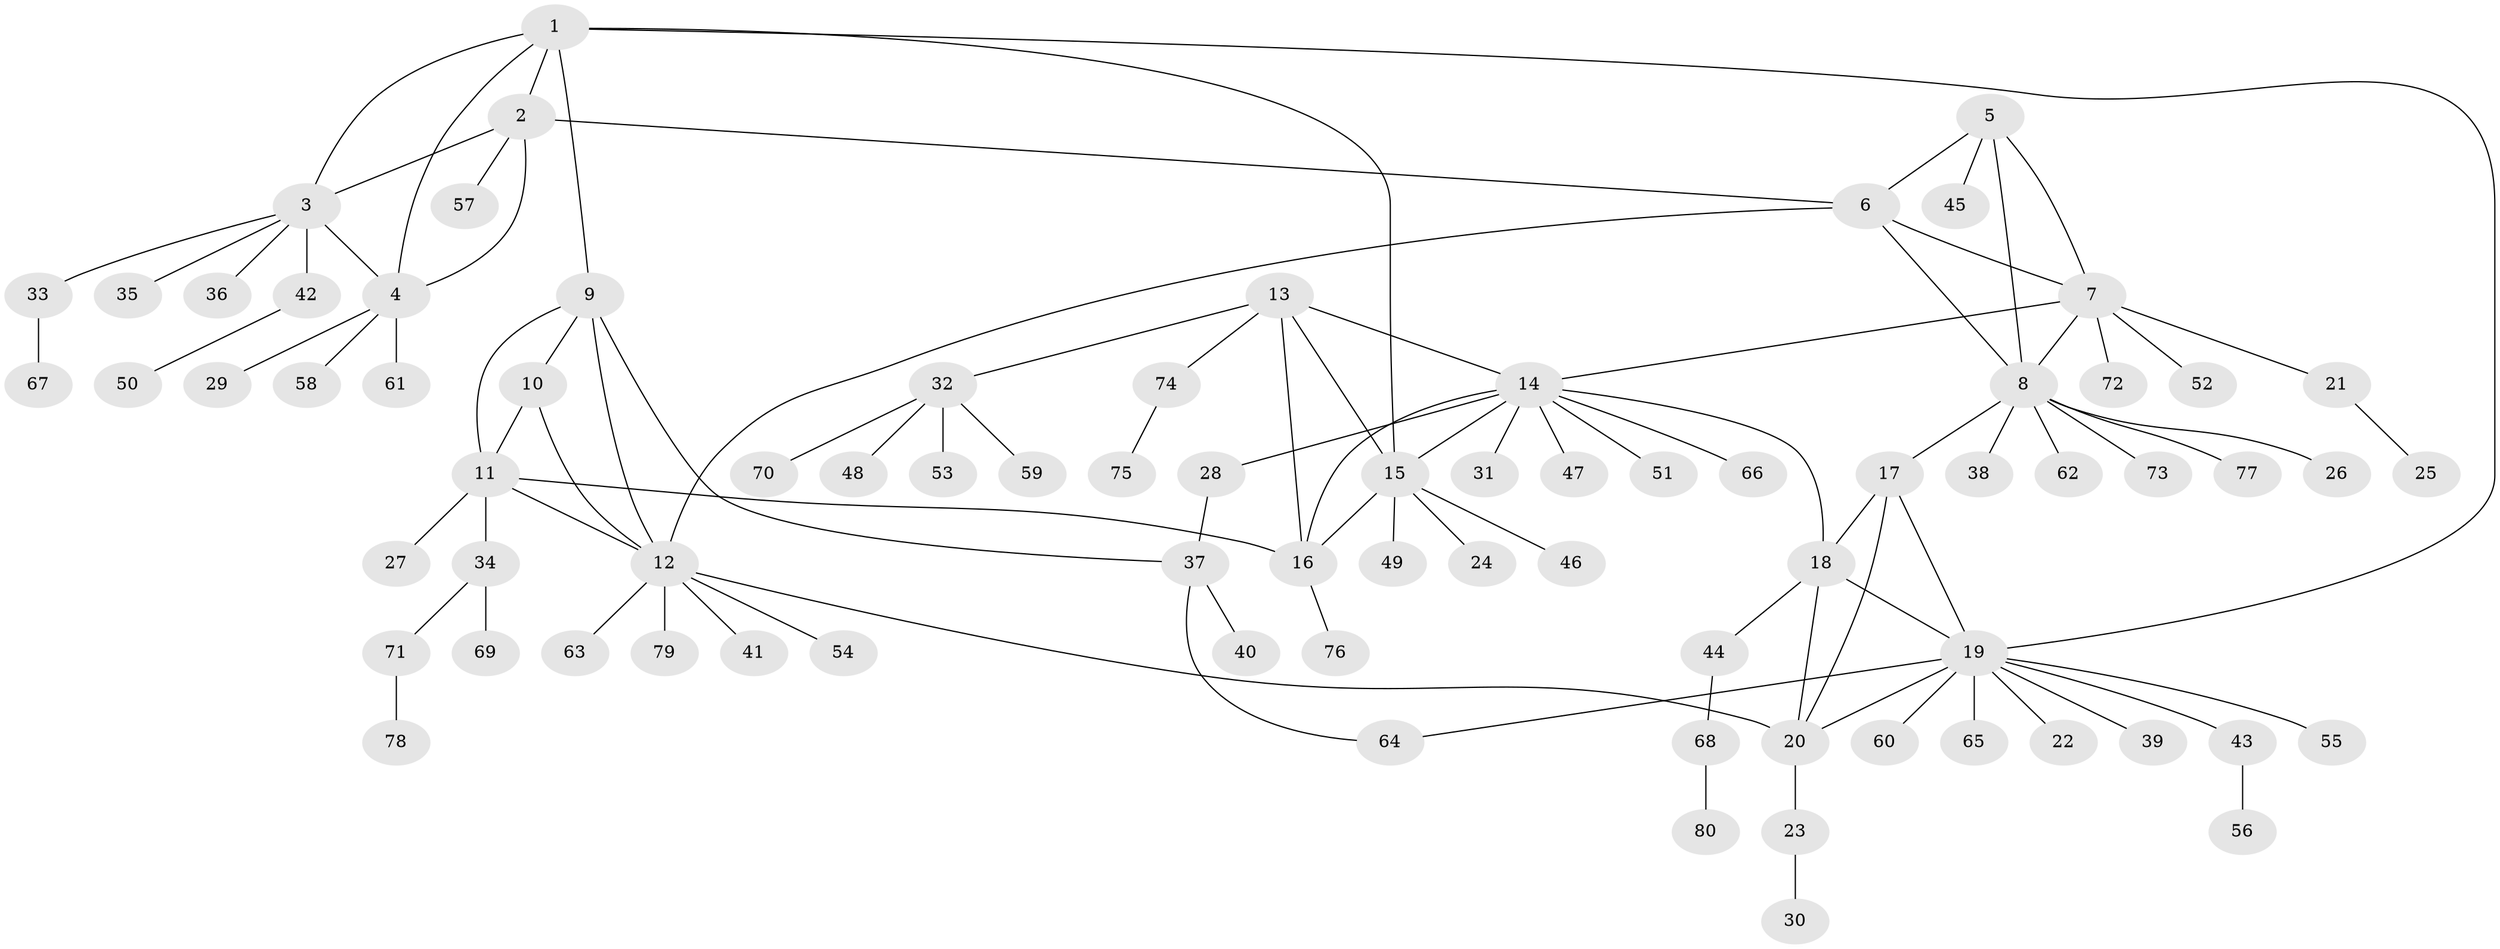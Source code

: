 // Generated by graph-tools (version 1.1) at 2025/37/03/09/25 02:37:30]
// undirected, 80 vertices, 102 edges
graph export_dot {
graph [start="1"]
  node [color=gray90,style=filled];
  1;
  2;
  3;
  4;
  5;
  6;
  7;
  8;
  9;
  10;
  11;
  12;
  13;
  14;
  15;
  16;
  17;
  18;
  19;
  20;
  21;
  22;
  23;
  24;
  25;
  26;
  27;
  28;
  29;
  30;
  31;
  32;
  33;
  34;
  35;
  36;
  37;
  38;
  39;
  40;
  41;
  42;
  43;
  44;
  45;
  46;
  47;
  48;
  49;
  50;
  51;
  52;
  53;
  54;
  55;
  56;
  57;
  58;
  59;
  60;
  61;
  62;
  63;
  64;
  65;
  66;
  67;
  68;
  69;
  70;
  71;
  72;
  73;
  74;
  75;
  76;
  77;
  78;
  79;
  80;
  1 -- 2;
  1 -- 3;
  1 -- 4;
  1 -- 9;
  1 -- 15;
  1 -- 19;
  2 -- 3;
  2 -- 4;
  2 -- 6;
  2 -- 57;
  3 -- 4;
  3 -- 33;
  3 -- 35;
  3 -- 36;
  3 -- 42;
  4 -- 29;
  4 -- 58;
  4 -- 61;
  5 -- 6;
  5 -- 7;
  5 -- 8;
  5 -- 45;
  6 -- 7;
  6 -- 8;
  6 -- 12;
  7 -- 8;
  7 -- 14;
  7 -- 21;
  7 -- 52;
  7 -- 72;
  8 -- 17;
  8 -- 26;
  8 -- 38;
  8 -- 62;
  8 -- 73;
  8 -- 77;
  9 -- 10;
  9 -- 11;
  9 -- 12;
  9 -- 37;
  10 -- 11;
  10 -- 12;
  11 -- 12;
  11 -- 16;
  11 -- 27;
  11 -- 34;
  12 -- 20;
  12 -- 41;
  12 -- 54;
  12 -- 63;
  12 -- 79;
  13 -- 14;
  13 -- 15;
  13 -- 16;
  13 -- 32;
  13 -- 74;
  14 -- 15;
  14 -- 16;
  14 -- 18;
  14 -- 28;
  14 -- 31;
  14 -- 47;
  14 -- 51;
  14 -- 66;
  15 -- 16;
  15 -- 24;
  15 -- 46;
  15 -- 49;
  16 -- 76;
  17 -- 18;
  17 -- 19;
  17 -- 20;
  18 -- 19;
  18 -- 20;
  18 -- 44;
  19 -- 20;
  19 -- 22;
  19 -- 39;
  19 -- 43;
  19 -- 55;
  19 -- 60;
  19 -- 64;
  19 -- 65;
  20 -- 23;
  21 -- 25;
  23 -- 30;
  28 -- 37;
  32 -- 48;
  32 -- 53;
  32 -- 59;
  32 -- 70;
  33 -- 67;
  34 -- 69;
  34 -- 71;
  37 -- 40;
  37 -- 64;
  42 -- 50;
  43 -- 56;
  44 -- 68;
  68 -- 80;
  71 -- 78;
  74 -- 75;
}
